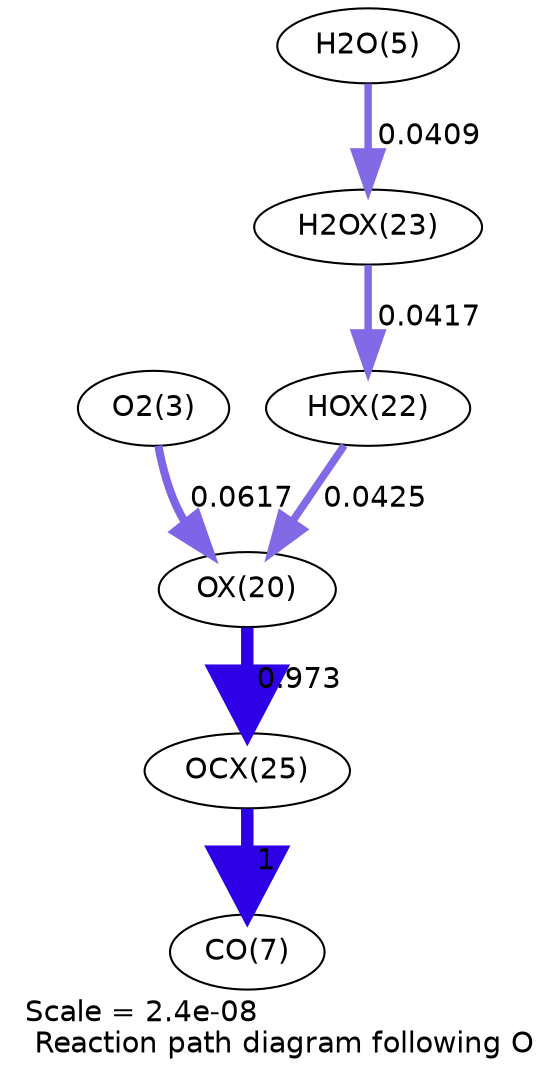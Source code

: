 digraph reaction_paths {
center=1;
s5 -> s26[fontname="Helvetica", penwidth=3.9, arrowsize=1.95, color="0.7, 0.562, 0.9"
, label=" 0.0617"];
s28 -> s26[fontname="Helvetica", penwidth=3.62, arrowsize=1.81, color="0.7, 0.542, 0.9"
, label=" 0.0425"];
s26 -> s31[fontname="Helvetica", penwidth=5.98, arrowsize=2.99, color="0.7, 1.47, 0.9"
, label=" 0.973"];
s29 -> s28[fontname="Helvetica", penwidth=3.6, arrowsize=1.8, color="0.7, 0.542, 0.9"
, label=" 0.0417"];
s7 -> s29[fontname="Helvetica", penwidth=3.59, arrowsize=1.79, color="0.7, 0.541, 0.9"
, label=" 0.0409"];
s31 -> s9[fontname="Helvetica", penwidth=6, arrowsize=3, color="0.7, 1.5, 0.9"
, label=" 1"];
s5 [ fontname="Helvetica", label="O2(3)"];
s7 [ fontname="Helvetica", label="H2O(5)"];
s9 [ fontname="Helvetica", label="CO(7)"];
s26 [ fontname="Helvetica", label="OX(20)"];
s28 [ fontname="Helvetica", label="HOX(22)"];
s29 [ fontname="Helvetica", label="H2OX(23)"];
s31 [ fontname="Helvetica", label="OCX(25)"];
 label = "Scale = 2.4e-08\l Reaction path diagram following O";
 fontname = "Helvetica";
}
